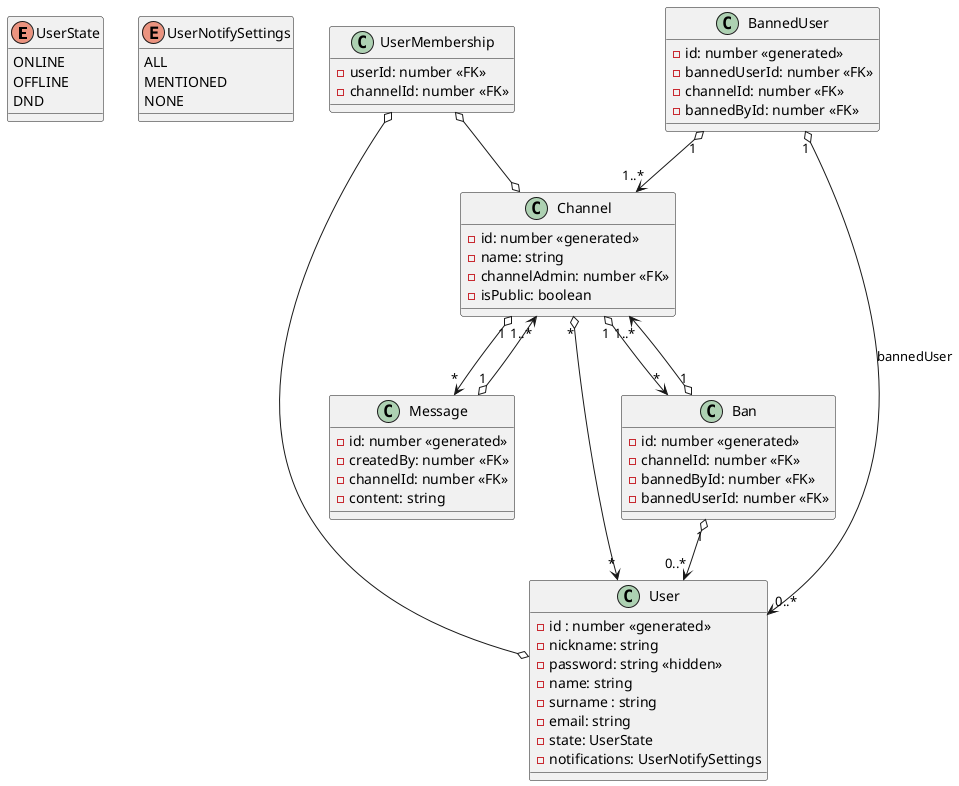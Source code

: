 @startuml Diagram

enum UserState {
    ONLINE
    OFFLINE
    DND
}

enum UserNotifySettings {
    ALL
    MENTIONED
    NONE
}

Class "User" as rUser {
    - id : number <<generated>>
    - nickname: string
    - password: string <<hidden>>
    - name: string
    - surname : string
    - email: string
    - state: UserState
    - notifications: UserNotifySettings
}

class "Message" as rMessage {
    - id: number <<generated>>
    - createdBy: number <<FK>>
    - channelId: number <<FK>>
    - content: string
}

class "Channel" as rChannel {
    - id: number <<generated>>
    - name: string
    - channelAdmin: number <<FK>>
    - isPublic: boolean
}

Class "UserMembership" as rUserMembership {
    - userId: number <<FK>>
    - channelId: number <<FK>>
}

class "Ban" as rBan {
    - id: number <<generated>>
    - channelId: number <<FK>>
    - bannedById: number <<FK>>
    - bannedUserId: number <<FK>>
}

class "BannedUser" as rBannedUser {
    - id: number <<generated>>
    - bannedUserId: number <<FK>>
    - channelId: number <<FK>>
    - bannedById: number <<FK>>
}

rUserMembership o--o rUser
rUserMembership o--o rChannel
rMessage "1" o--> "1..*" rChannel
rBan "1" o--> "1..*" rChannel
rBan "1" o--> "0..*" rUser
rBannedUser "1" o--> "1..*" rChannel
rBannedUser "1" o--> "0..*" rUser : bannedUser
rChannel "1" o--> "*" rMessage
rChannel "*" o--> "*" rUser
rChannel "1" o--> "*" rBan

@enduml
